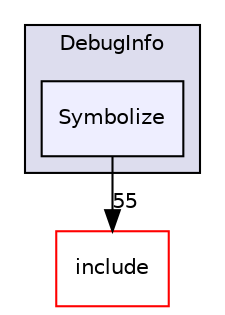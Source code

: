 digraph "lib/DebugInfo/Symbolize" {
  bgcolor=transparent;
  compound=true
  node [ fontsize="10", fontname="Helvetica"];
  edge [ labelfontsize="10", labelfontname="Helvetica"];
  subgraph clusterdir_fd055cdb294ed2abe541ad964f928ab2 {
    graph [ bgcolor="#ddddee", pencolor="black", label="DebugInfo" fontname="Helvetica", fontsize="10", URL="dir_fd055cdb294ed2abe541ad964f928ab2.html"]
  dir_e3d26b2e2a100ab5dbd09f4b2655fa0b [shape=box, label="Symbolize", style="filled", fillcolor="#eeeeff", pencolor="black", URL="dir_e3d26b2e2a100ab5dbd09f4b2655fa0b.html"];
  }
  dir_d44c64559bbebec7f509842c48db8b23 [shape=box label="include" color="red" URL="dir_d44c64559bbebec7f509842c48db8b23.html"];
  dir_e3d26b2e2a100ab5dbd09f4b2655fa0b->dir_d44c64559bbebec7f509842c48db8b23 [headlabel="55", labeldistance=1.5 headhref="dir_000050_000001.html"];
}
